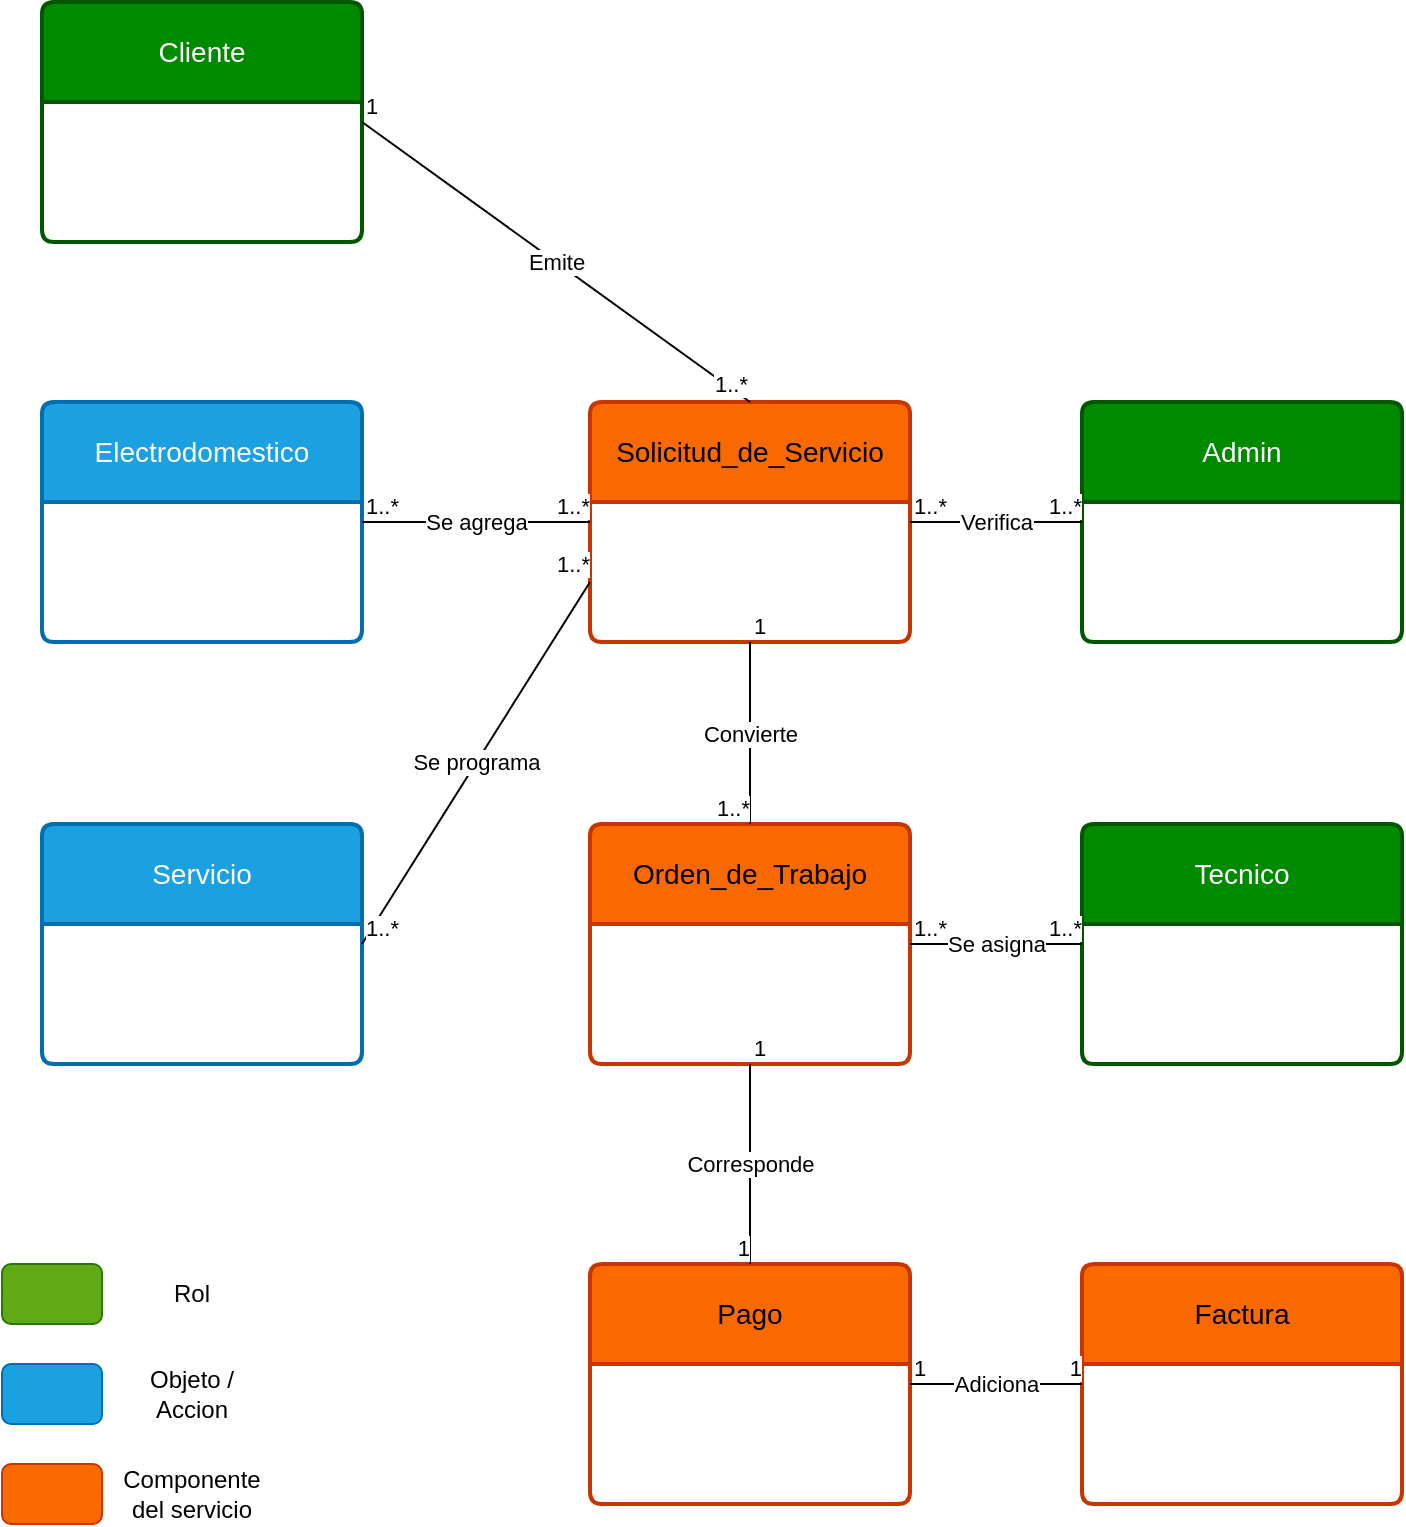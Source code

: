 <mxfile version="27.0.4">
  <diagram name="Diagrama_Dominio_Sistema_Proyecto" id="y9QP5fc5IYlnafhzjunk">
    <mxGraphModel grid="1" page="1" gridSize="10" guides="1" tooltips="1" connect="1" arrows="1" fold="1" pageScale="1" pageWidth="827" pageHeight="1169" math="0" shadow="0">
      <root>
        <mxCell id="HhJc9kva7-Xiav2-Vtpt-0" />
        <mxCell id="HhJc9kva7-Xiav2-Vtpt-1" parent="HhJc9kva7-Xiav2-Vtpt-0" />
        <mxCell id="42nRIO5PbHWgZSWbrus5-0" value="Cliente" style="swimlane;childLayout=stackLayout;horizontal=1;startSize=50;horizontalStack=0;rounded=1;fontSize=14;fontStyle=0;strokeWidth=2;resizeParent=0;resizeLast=1;shadow=0;dashed=0;align=center;arcSize=4;whiteSpace=wrap;html=1;fillColor=#008a00;fontColor=#ffffff;strokeColor=#005700;" vertex="1" parent="HhJc9kva7-Xiav2-Vtpt-1">
          <mxGeometry x="60" y="50" width="160" height="120" as="geometry">
            <mxRectangle x="60" y="50" width="80" height="50" as="alternateBounds" />
          </mxGeometry>
        </mxCell>
        <mxCell id="42nRIO5PbHWgZSWbrus5-2" value="Servicio" style="swimlane;childLayout=stackLayout;horizontal=1;startSize=50;horizontalStack=0;rounded=1;fontSize=14;fontStyle=0;strokeWidth=2;resizeParent=0;resizeLast=1;shadow=0;dashed=0;align=center;arcSize=4;whiteSpace=wrap;html=1;fillColor=#1ba1e2;fontColor=#ffffff;strokeColor=#006EAF;" vertex="1" parent="HhJc9kva7-Xiav2-Vtpt-1">
          <mxGeometry x="60" y="461" width="160" height="120" as="geometry" />
        </mxCell>
        <mxCell id="42nRIO5PbHWgZSWbrus5-4" value="Tecnico" style="swimlane;childLayout=stackLayout;horizontal=1;startSize=50;horizontalStack=0;rounded=1;fontSize=14;fontStyle=0;strokeWidth=2;resizeParent=0;resizeLast=1;shadow=0;dashed=0;align=center;arcSize=4;whiteSpace=wrap;html=1;fillColor=#008a00;fontColor=#ffffff;strokeColor=#005700;" vertex="1" parent="HhJc9kva7-Xiav2-Vtpt-1">
          <mxGeometry x="580" y="461" width="160" height="120" as="geometry" />
        </mxCell>
        <mxCell id="42nRIO5PbHWgZSWbrus5-8" value="Electrodomestico" style="swimlane;childLayout=stackLayout;horizontal=1;startSize=50;horizontalStack=0;rounded=1;fontSize=14;fontStyle=0;strokeWidth=2;resizeParent=0;resizeLast=1;shadow=0;dashed=0;align=center;arcSize=4;whiteSpace=wrap;html=1;fillColor=#1ba1e2;fontColor=#ffffff;strokeColor=#006EAF;" vertex="1" parent="HhJc9kva7-Xiav2-Vtpt-1">
          <mxGeometry x="60" y="250" width="160" height="120" as="geometry" />
        </mxCell>
        <mxCell id="42nRIO5PbHWgZSWbrus5-15" value="Admin" style="swimlane;childLayout=stackLayout;horizontal=1;startSize=50;horizontalStack=0;rounded=1;fontSize=14;fontStyle=0;strokeWidth=2;resizeParent=0;resizeLast=1;shadow=0;dashed=0;align=center;arcSize=4;whiteSpace=wrap;html=1;fillColor=#008a00;fontColor=#ffffff;strokeColor=#005700;" vertex="1" parent="HhJc9kva7-Xiav2-Vtpt-1">
          <mxGeometry x="580" y="250" width="160" height="120" as="geometry" />
        </mxCell>
        <mxCell id="cqZPpGtd461_RDgnXIWj-0" value="Pago" style="swimlane;childLayout=stackLayout;horizontal=1;startSize=50;horizontalStack=0;rounded=1;fontSize=14;fontStyle=0;strokeWidth=2;resizeParent=0;resizeLast=1;shadow=0;dashed=0;align=center;arcSize=4;whiteSpace=wrap;html=1;fillColor=#fa6800;fontColor=#000000;strokeColor=#C73500;" vertex="1" parent="HhJc9kva7-Xiav2-Vtpt-1">
          <mxGeometry x="334" y="681" width="160" height="120" as="geometry" />
        </mxCell>
        <mxCell id="RTWJizLqAXPKpwP-_U6B-0" value="Solicitud_de_Servicio" style="swimlane;childLayout=stackLayout;horizontal=1;startSize=50;horizontalStack=0;rounded=1;fontSize=14;fontStyle=0;strokeWidth=2;resizeParent=0;resizeLast=1;shadow=0;dashed=0;align=center;arcSize=4;whiteSpace=wrap;html=1;fillColor=#fa6800;fontColor=#000000;strokeColor=#C73500;" vertex="1" parent="HhJc9kva7-Xiav2-Vtpt-1">
          <mxGeometry x="334" y="250" width="160" height="120" as="geometry" />
        </mxCell>
        <mxCell id="RTWJizLqAXPKpwP-_U6B-2" value="Orden_de_Trabajo" style="swimlane;childLayout=stackLayout;horizontal=1;startSize=50;horizontalStack=0;rounded=1;fontSize=14;fontStyle=0;strokeWidth=2;resizeParent=0;resizeLast=1;shadow=0;dashed=0;align=center;arcSize=4;whiteSpace=wrap;html=1;fillColor=#fa6800;fontColor=#000000;strokeColor=#C73500;" vertex="1" parent="HhJc9kva7-Xiav2-Vtpt-1">
          <mxGeometry x="334" y="461" width="160" height="120" as="geometry" />
        </mxCell>
        <mxCell id="RTWJizLqAXPKpwP-_U6B-10" value="Factura" style="swimlane;childLayout=stackLayout;horizontal=1;startSize=50;horizontalStack=0;rounded=1;fontSize=14;fontStyle=0;strokeWidth=2;resizeParent=0;resizeLast=1;shadow=0;dashed=0;align=center;arcSize=4;whiteSpace=wrap;html=1;fillColor=#fa6800;fontColor=#000000;strokeColor=#C73500;" vertex="1" parent="HhJc9kva7-Xiav2-Vtpt-1">
          <mxGeometry x="580" y="681" width="160" height="120" as="geometry" />
        </mxCell>
        <mxCell id="qUup1QFEwpveS7QwURRh-1" value="Rol" style="text;html=1;align=center;verticalAlign=middle;whiteSpace=wrap;rounded=0;" vertex="1" parent="HhJc9kva7-Xiav2-Vtpt-1">
          <mxGeometry x="100" y="681" width="70" height="30" as="geometry" />
        </mxCell>
        <mxCell id="qUup1QFEwpveS7QwURRh-2" value="" style="rounded=1;whiteSpace=wrap;html=1;fillColor=#60a917;fontColor=#ffffff;strokeColor=#2D7600;" vertex="1" parent="HhJc9kva7-Xiav2-Vtpt-1">
          <mxGeometry x="40" y="681" width="50" height="30" as="geometry" />
        </mxCell>
        <mxCell id="qUup1QFEwpveS7QwURRh-3" value="" style="rounded=1;whiteSpace=wrap;html=1;fillColor=#1ba1e2;fontColor=#ffffff;strokeColor=#006EAF;" vertex="1" parent="HhJc9kva7-Xiav2-Vtpt-1">
          <mxGeometry x="40" y="731" width="50" height="30" as="geometry" />
        </mxCell>
        <mxCell id="qUup1QFEwpveS7QwURRh-4" value="" style="rounded=1;whiteSpace=wrap;html=1;fillColor=#fa6800;fontColor=#000000;strokeColor=#C73500;" vertex="1" parent="HhJc9kva7-Xiav2-Vtpt-1">
          <mxGeometry x="40" y="781" width="50" height="30" as="geometry" />
        </mxCell>
        <mxCell id="qUup1QFEwpveS7QwURRh-5" value="Objeto / Accion" style="text;html=1;align=center;verticalAlign=middle;whiteSpace=wrap;rounded=0;" vertex="1" parent="HhJc9kva7-Xiav2-Vtpt-1">
          <mxGeometry x="100" y="731" width="70" height="30" as="geometry" />
        </mxCell>
        <mxCell id="TfV46YKngiUbI-VoLGx7-0" value="Componente del servicio" style="text;html=1;align=center;verticalAlign=middle;whiteSpace=wrap;rounded=0;" vertex="1" parent="HhJc9kva7-Xiav2-Vtpt-1">
          <mxGeometry x="100" y="781" width="70" height="30" as="geometry" />
        </mxCell>
        <mxCell id="RA1NV1_kImRenzk7seQP-2" value="Emite" style="endArrow=none;html=1;rounded=0;exitX=1;exitY=0.5;exitDx=0;exitDy=0;entryX=0.5;entryY=0;entryDx=0;entryDy=0;" edge="1" parent="HhJc9kva7-Xiav2-Vtpt-1" source="42nRIO5PbHWgZSWbrus5-0" target="RTWJizLqAXPKpwP-_U6B-0">
          <mxGeometry relative="1" as="geometry">
            <mxPoint x="350" y="60" as="sourcePoint" />
            <mxPoint x="510" y="60" as="targetPoint" />
          </mxGeometry>
        </mxCell>
        <mxCell id="RA1NV1_kImRenzk7seQP-3" value="1" style="edgeLabel;resizable=0;html=1;align=left;verticalAlign=bottom;" connectable="0" vertex="1" parent="RA1NV1_kImRenzk7seQP-2">
          <mxGeometry x="-1" relative="1" as="geometry" />
        </mxCell>
        <mxCell id="RA1NV1_kImRenzk7seQP-4" value="1..*" style="edgeLabel;resizable=0;html=1;align=right;verticalAlign=bottom;" connectable="0" vertex="1" parent="RA1NV1_kImRenzk7seQP-2">
          <mxGeometry x="1" relative="1" as="geometry" />
        </mxCell>
        <mxCell id="RA1NV1_kImRenzk7seQP-5" value="Verifica" style="endArrow=none;html=1;edgeStyle=orthogonalEdgeStyle;rounded=0;exitX=1;exitY=0.5;exitDx=0;exitDy=0;entryX=0;entryY=0.5;entryDx=0;entryDy=0;" edge="1" parent="HhJc9kva7-Xiav2-Vtpt-1" source="RTWJizLqAXPKpwP-_U6B-0" target="42nRIO5PbHWgZSWbrus5-15">
          <mxGeometry relative="1" as="geometry">
            <mxPoint x="390" y="130" as="sourcePoint" />
            <mxPoint x="550" y="130" as="targetPoint" />
          </mxGeometry>
        </mxCell>
        <mxCell id="RA1NV1_kImRenzk7seQP-6" value="1..*" style="edgeLabel;resizable=0;html=1;align=left;verticalAlign=bottom;" connectable="0" vertex="1" parent="RA1NV1_kImRenzk7seQP-5">
          <mxGeometry x="-1" relative="1" as="geometry" />
        </mxCell>
        <mxCell id="RA1NV1_kImRenzk7seQP-7" value="1..*" style="edgeLabel;resizable=0;html=1;align=right;verticalAlign=bottom;" connectable="0" vertex="1" parent="RA1NV1_kImRenzk7seQP-5">
          <mxGeometry x="1" relative="1" as="geometry" />
        </mxCell>
        <mxCell id="RA1NV1_kImRenzk7seQP-8" value="Se agrega" style="endArrow=none;html=1;edgeStyle=orthogonalEdgeStyle;rounded=0;exitX=1;exitY=0.5;exitDx=0;exitDy=0;entryX=0;entryY=0.5;entryDx=0;entryDy=0;" edge="1" parent="HhJc9kva7-Xiav2-Vtpt-1" source="42nRIO5PbHWgZSWbrus5-8" target="RTWJizLqAXPKpwP-_U6B-0">
          <mxGeometry relative="1" as="geometry">
            <mxPoint x="400" y="140" as="sourcePoint" />
            <mxPoint x="560" y="140" as="targetPoint" />
          </mxGeometry>
        </mxCell>
        <mxCell id="RA1NV1_kImRenzk7seQP-9" value="1..*" style="edgeLabel;resizable=0;html=1;align=left;verticalAlign=bottom;" connectable="0" vertex="1" parent="RA1NV1_kImRenzk7seQP-8">
          <mxGeometry x="-1" relative="1" as="geometry" />
        </mxCell>
        <mxCell id="RA1NV1_kImRenzk7seQP-10" value="1..*" style="edgeLabel;resizable=0;html=1;align=right;verticalAlign=bottom;" connectable="0" vertex="1" parent="RA1NV1_kImRenzk7seQP-8">
          <mxGeometry x="1" relative="1" as="geometry" />
        </mxCell>
        <mxCell id="RA1NV1_kImRenzk7seQP-11" value="Se programa" style="endArrow=none;html=1;rounded=0;exitX=1;exitY=0.5;exitDx=0;exitDy=0;entryX=0;entryY=0.75;entryDx=0;entryDy=0;" edge="1" parent="HhJc9kva7-Xiav2-Vtpt-1" source="42nRIO5PbHWgZSWbrus5-2" target="RTWJizLqAXPKpwP-_U6B-0">
          <mxGeometry relative="1" as="geometry">
            <mxPoint x="410" y="150" as="sourcePoint" />
            <mxPoint x="570" y="150" as="targetPoint" />
          </mxGeometry>
        </mxCell>
        <mxCell id="RA1NV1_kImRenzk7seQP-12" value="1..*" style="edgeLabel;resizable=0;html=1;align=left;verticalAlign=bottom;" connectable="0" vertex="1" parent="RA1NV1_kImRenzk7seQP-11">
          <mxGeometry x="-1" relative="1" as="geometry" />
        </mxCell>
        <mxCell id="RA1NV1_kImRenzk7seQP-13" value="1..*" style="edgeLabel;resizable=0;html=1;align=right;verticalAlign=bottom;" connectable="0" vertex="1" parent="RA1NV1_kImRenzk7seQP-11">
          <mxGeometry x="1" relative="1" as="geometry" />
        </mxCell>
        <mxCell id="RA1NV1_kImRenzk7seQP-14" value="Se asigna" style="endArrow=none;html=1;edgeStyle=orthogonalEdgeStyle;rounded=0;exitX=1;exitY=0.5;exitDx=0;exitDy=0;entryX=0;entryY=0.5;entryDx=0;entryDy=0;" edge="1" parent="HhJc9kva7-Xiav2-Vtpt-1" source="RTWJizLqAXPKpwP-_U6B-2" target="42nRIO5PbHWgZSWbrus5-4">
          <mxGeometry relative="1" as="geometry">
            <mxPoint x="420" y="181" as="sourcePoint" />
            <mxPoint x="580" y="181" as="targetPoint" />
          </mxGeometry>
        </mxCell>
        <mxCell id="RA1NV1_kImRenzk7seQP-15" value="1..*" style="edgeLabel;resizable=0;html=1;align=left;verticalAlign=bottom;" connectable="0" vertex="1" parent="RA1NV1_kImRenzk7seQP-14">
          <mxGeometry x="-1" relative="1" as="geometry" />
        </mxCell>
        <mxCell id="RA1NV1_kImRenzk7seQP-16" value="1..*" style="edgeLabel;resizable=0;html=1;align=right;verticalAlign=bottom;" connectable="0" vertex="1" parent="RA1NV1_kImRenzk7seQP-14">
          <mxGeometry x="1" relative="1" as="geometry" />
        </mxCell>
        <mxCell id="RA1NV1_kImRenzk7seQP-17" value="Convierte" style="endArrow=none;html=1;edgeStyle=orthogonalEdgeStyle;rounded=0;exitX=0.5;exitY=1;exitDx=0;exitDy=0;entryX=0.5;entryY=0;entryDx=0;entryDy=0;" edge="1" parent="HhJc9kva7-Xiav2-Vtpt-1" source="RTWJizLqAXPKpwP-_U6B-0" target="RTWJizLqAXPKpwP-_U6B-2">
          <mxGeometry relative="1" as="geometry">
            <mxPoint x="530" y="430" as="sourcePoint" />
            <mxPoint x="590" y="170" as="targetPoint" />
          </mxGeometry>
        </mxCell>
        <mxCell id="RA1NV1_kImRenzk7seQP-18" value="1" style="edgeLabel;resizable=0;html=1;align=left;verticalAlign=bottom;" connectable="0" vertex="1" parent="RA1NV1_kImRenzk7seQP-17">
          <mxGeometry x="-1" relative="1" as="geometry" />
        </mxCell>
        <mxCell id="RA1NV1_kImRenzk7seQP-19" value="1..*" style="edgeLabel;resizable=0;html=1;align=right;verticalAlign=bottom;" connectable="0" vertex="1" parent="RA1NV1_kImRenzk7seQP-17">
          <mxGeometry x="1" relative="1" as="geometry" />
        </mxCell>
        <mxCell id="RA1NV1_kImRenzk7seQP-20" value="Corresponde" style="endArrow=none;html=1;edgeStyle=orthogonalEdgeStyle;rounded=0;exitX=0.5;exitY=1;exitDx=0;exitDy=0;entryX=0.5;entryY=0;entryDx=0;entryDy=0;" edge="1" parent="HhJc9kva7-Xiav2-Vtpt-1" source="RTWJizLqAXPKpwP-_U6B-2" target="cqZPpGtd461_RDgnXIWj-0">
          <mxGeometry relative="1" as="geometry">
            <mxPoint x="440" y="201" as="sourcePoint" />
            <mxPoint x="600" y="201" as="targetPoint" />
          </mxGeometry>
        </mxCell>
        <mxCell id="RA1NV1_kImRenzk7seQP-21" value="1" style="edgeLabel;resizable=0;html=1;align=left;verticalAlign=bottom;" connectable="0" vertex="1" parent="RA1NV1_kImRenzk7seQP-20">
          <mxGeometry x="-1" relative="1" as="geometry" />
        </mxCell>
        <mxCell id="RA1NV1_kImRenzk7seQP-22" value="1" style="edgeLabel;resizable=0;html=1;align=right;verticalAlign=bottom;" connectable="0" vertex="1" parent="RA1NV1_kImRenzk7seQP-20">
          <mxGeometry x="1" relative="1" as="geometry" />
        </mxCell>
        <mxCell id="RA1NV1_kImRenzk7seQP-23" value="Adiciona" style="endArrow=none;html=1;edgeStyle=orthogonalEdgeStyle;rounded=0;exitX=1;exitY=0.5;exitDx=0;exitDy=0;entryX=0;entryY=0.5;entryDx=0;entryDy=0;" edge="1" parent="HhJc9kva7-Xiav2-Vtpt-1" source="cqZPpGtd461_RDgnXIWj-0" target="RTWJizLqAXPKpwP-_U6B-10">
          <mxGeometry relative="1" as="geometry">
            <mxPoint x="450" y="211" as="sourcePoint" />
            <mxPoint x="610" y="211" as="targetPoint" />
          </mxGeometry>
        </mxCell>
        <mxCell id="RA1NV1_kImRenzk7seQP-24" value="1" style="edgeLabel;resizable=0;html=1;align=left;verticalAlign=bottom;" connectable="0" vertex="1" parent="RA1NV1_kImRenzk7seQP-23">
          <mxGeometry x="-1" relative="1" as="geometry" />
        </mxCell>
        <mxCell id="RA1NV1_kImRenzk7seQP-25" value="1" style="edgeLabel;resizable=0;html=1;align=right;verticalAlign=bottom;" connectable="0" vertex="1" parent="RA1NV1_kImRenzk7seQP-23">
          <mxGeometry x="1" relative="1" as="geometry" />
        </mxCell>
      </root>
    </mxGraphModel>
  </diagram>
</mxfile>
